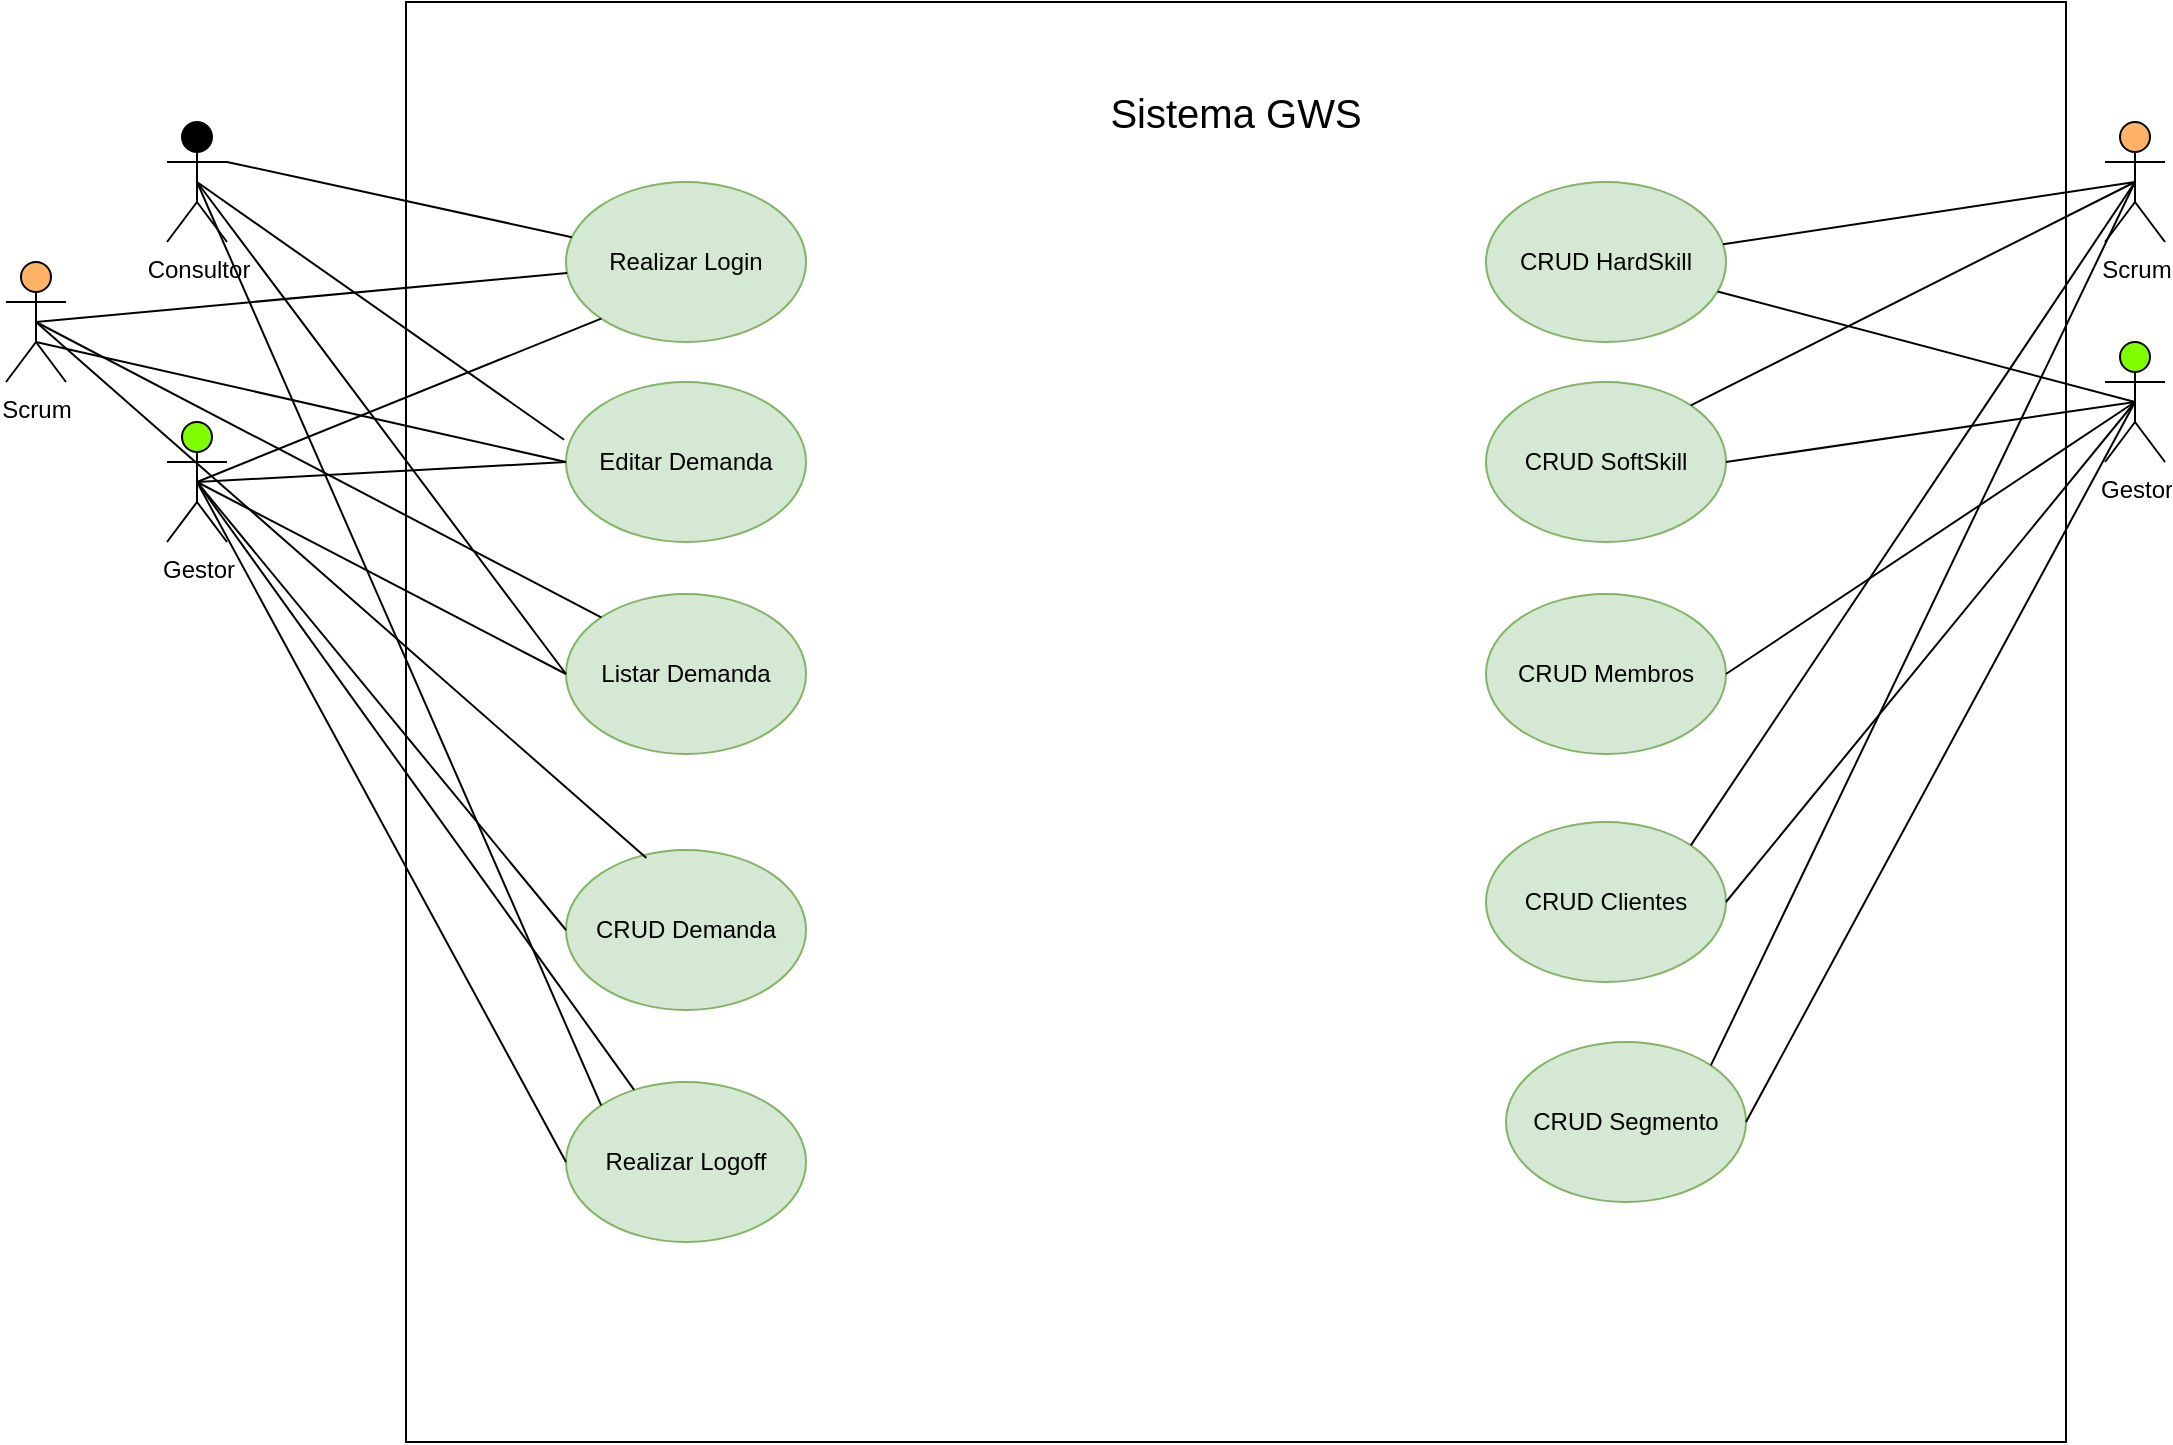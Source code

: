 <mxfile version="22.0.2" type="device">
  <diagram name="Página-1" id="ayFd2dsug_LEBnVzk-yX">
    <mxGraphModel dx="5853" dy="4962" grid="1" gridSize="10" guides="1" tooltips="1" connect="1" arrows="1" fold="1" page="1" pageScale="1" pageWidth="827" pageHeight="1169" math="0" shadow="0">
      <root>
        <mxCell id="0" />
        <mxCell id="1" parent="0" />
        <mxCell id="akscsmeylQkOnAOdpmwk-228" value="" style="rounded=0;whiteSpace=wrap;html=1;movable=0;resizable=0;rotatable=0;deletable=0;editable=0;locked=1;connectable=0;" vertex="1" parent="1">
          <mxGeometry x="1370" y="-920" width="830" height="720" as="geometry" />
        </mxCell>
        <mxCell id="akscsmeylQkOnAOdpmwk-229" value="&lt;font style=&quot;font-size: 20px;&quot;&gt;&lt;font style=&quot;font-size: 20px;&quot;&gt;Sistema GW&lt;/font&gt;S&lt;/font&gt;" style="text;html=1;strokeColor=none;fillColor=none;align=center;verticalAlign=middle;whiteSpace=wrap;rounded=0;" vertex="1" parent="1">
          <mxGeometry x="1717" y="-880" width="136" height="30" as="geometry" />
        </mxCell>
        <mxCell id="akscsmeylQkOnAOdpmwk-230" value="CRUD HardSkill" style="ellipse;whiteSpace=wrap;html=1;fillColor=#d5e8d4;strokeColor=#82b366;" vertex="1" parent="1">
          <mxGeometry x="1910" y="-830" width="120" height="80" as="geometry" />
        </mxCell>
        <mxCell id="akscsmeylQkOnAOdpmwk-233" value="Scrum" style="shape=umlActor;verticalLabelPosition=bottom;verticalAlign=top;html=1;outlineConnect=0;fillColor=#FFB366;" vertex="1" parent="1">
          <mxGeometry x="2219.5" y="-860" width="30" height="60" as="geometry" />
        </mxCell>
        <mxCell id="akscsmeylQkOnAOdpmwk-235" value="Gestor" style="shape=umlActor;verticalLabelPosition=bottom;verticalAlign=top;html=1;outlineConnect=0;fillColor=#80FF00;" vertex="1" parent="1">
          <mxGeometry x="2219.5" y="-750" width="30" height="60" as="geometry" />
        </mxCell>
        <mxCell id="akscsmeylQkOnAOdpmwk-236" value="CRUD SoftSkill" style="ellipse;whiteSpace=wrap;html=1;fillColor=#d5e8d4;strokeColor=#82b366;" vertex="1" parent="1">
          <mxGeometry x="1910" y="-730" width="120" height="80" as="geometry" />
        </mxCell>
        <mxCell id="akscsmeylQkOnAOdpmwk-237" value="CRUD Membros" style="ellipse;whiteSpace=wrap;html=1;fillColor=#d5e8d4;strokeColor=#82b366;" vertex="1" parent="1">
          <mxGeometry x="1910" y="-624" width="120" height="80" as="geometry" />
        </mxCell>
        <mxCell id="akscsmeylQkOnAOdpmwk-238" value="CRUD Segmento" style="ellipse;whiteSpace=wrap;html=1;fillColor=#d5e8d4;strokeColor=#82b366;" vertex="1" parent="1">
          <mxGeometry x="1920" y="-400" width="120" height="80" as="geometry" />
        </mxCell>
        <mxCell id="akscsmeylQkOnAOdpmwk-239" value="CRUD Clientes" style="ellipse;whiteSpace=wrap;html=1;fillColor=#d5e8d4;strokeColor=#82b366;" vertex="1" parent="1">
          <mxGeometry x="1910" y="-510" width="120" height="80" as="geometry" />
        </mxCell>
        <mxCell id="akscsmeylQkOnAOdpmwk-240" value="CRUD Demanda" style="ellipse;whiteSpace=wrap;html=1;fillColor=#d5e8d4;strokeColor=#82b366;" vertex="1" parent="1">
          <mxGeometry x="1450" y="-496" width="120" height="80" as="geometry" />
        </mxCell>
        <mxCell id="akscsmeylQkOnAOdpmwk-242" value="Editar Demanda" style="ellipse;whiteSpace=wrap;html=1;fillColor=#d5e8d4;strokeColor=#82b366;" vertex="1" parent="1">
          <mxGeometry x="1450" y="-730" width="120" height="80" as="geometry" />
        </mxCell>
        <mxCell id="akscsmeylQkOnAOdpmwk-243" value="Listar Demanda" style="ellipse;whiteSpace=wrap;html=1;fillColor=#d5e8d4;strokeColor=#82b366;" vertex="1" parent="1">
          <mxGeometry x="1450" y="-624" width="120" height="80" as="geometry" />
        </mxCell>
        <mxCell id="akscsmeylQkOnAOdpmwk-270" value="" style="endArrow=none;html=1;rounded=0;entryX=0.5;entryY=0.5;entryDx=0;entryDy=0;entryPerimeter=0;" edge="1" parent="1" source="akscsmeylQkOnAOdpmwk-230" target="akscsmeylQkOnAOdpmwk-233">
          <mxGeometry width="50" height="50" relative="1" as="geometry">
            <mxPoint x="2169.5" y="-780" as="sourcePoint" />
            <mxPoint x="2219.5" y="-830" as="targetPoint" />
          </mxGeometry>
        </mxCell>
        <mxCell id="akscsmeylQkOnAOdpmwk-271" value="" style="endArrow=none;html=1;rounded=0;entryX=0.5;entryY=0.5;entryDx=0;entryDy=0;entryPerimeter=0;" edge="1" parent="1" source="akscsmeylQkOnAOdpmwk-230" target="akscsmeylQkOnAOdpmwk-235">
          <mxGeometry width="50" height="50" relative="1" as="geometry">
            <mxPoint x="2026" y="-674" as="sourcePoint" />
            <mxPoint x="2219.5" y="-720" as="targetPoint" />
          </mxGeometry>
        </mxCell>
        <mxCell id="akscsmeylQkOnAOdpmwk-272" value="" style="endArrow=none;html=1;rounded=0;exitX=1;exitY=0.5;exitDx=0;exitDy=0;entryX=0.5;entryY=0.5;entryDx=0;entryDy=0;entryPerimeter=0;" edge="1" parent="1" source="akscsmeylQkOnAOdpmwk-236" target="akscsmeylQkOnAOdpmwk-235">
          <mxGeometry width="50" height="50" relative="1" as="geometry">
            <mxPoint x="2027" y="-739.5" as="sourcePoint" />
            <mxPoint x="2219.5" y="-700.5" as="targetPoint" />
          </mxGeometry>
        </mxCell>
        <mxCell id="akscsmeylQkOnAOdpmwk-273" value="" style="endArrow=none;html=1;rounded=0;entryX=0.5;entryY=0.5;entryDx=0;entryDy=0;entryPerimeter=0;exitX=1;exitY=0;exitDx=0;exitDy=0;" edge="1" parent="1" source="akscsmeylQkOnAOdpmwk-236" target="akscsmeylQkOnAOdpmwk-233">
          <mxGeometry width="50" height="50" relative="1" as="geometry">
            <mxPoint x="2008" y="-764" as="sourcePoint" />
            <mxPoint x="2201.5" y="-810" as="targetPoint" />
          </mxGeometry>
        </mxCell>
        <mxCell id="akscsmeylQkOnAOdpmwk-274" value="" style="endArrow=none;html=1;rounded=0;exitX=1;exitY=0.5;exitDx=0;exitDy=0;entryX=0.5;entryY=0.5;entryDx=0;entryDy=0;entryPerimeter=0;" edge="1" parent="1" source="akscsmeylQkOnAOdpmwk-237" target="akscsmeylQkOnAOdpmwk-235">
          <mxGeometry width="50" height="50" relative="1" as="geometry">
            <mxPoint x="2030" y="-600" as="sourcePoint" />
            <mxPoint x="2229.5" y="-690.5" as="targetPoint" />
          </mxGeometry>
        </mxCell>
        <mxCell id="akscsmeylQkOnAOdpmwk-275" value="Realizar Login" style="ellipse;whiteSpace=wrap;html=1;fillColor=#d5e8d4;strokeColor=#82b366;" vertex="1" parent="1">
          <mxGeometry x="1450" y="-830" width="120" height="80" as="geometry" />
        </mxCell>
        <mxCell id="akscsmeylQkOnAOdpmwk-276" value="Consultor" style="shape=umlActor;verticalLabelPosition=bottom;verticalAlign=top;html=1;outlineConnect=0;fillColor=#000000;" vertex="1" parent="1">
          <mxGeometry x="1250.5" y="-860" width="30" height="60" as="geometry" />
        </mxCell>
        <mxCell id="akscsmeylQkOnAOdpmwk-277" value="Gestor" style="shape=umlActor;verticalLabelPosition=bottom;verticalAlign=top;html=1;outlineConnect=0;fillColor=#80FF00;" vertex="1" parent="1">
          <mxGeometry x="1250.5" y="-710" width="30" height="60" as="geometry" />
        </mxCell>
        <mxCell id="akscsmeylQkOnAOdpmwk-278" value="Scrum" style="shape=umlActor;verticalLabelPosition=bottom;verticalAlign=top;html=1;outlineConnect=0;fillColor=#FFB366;" vertex="1" parent="1">
          <mxGeometry x="1170" y="-790" width="30" height="60" as="geometry" />
        </mxCell>
        <mxCell id="akscsmeylQkOnAOdpmwk-280" value="" style="endArrow=none;html=1;rounded=0;exitX=1;exitY=0.333;exitDx=0;exitDy=0;exitPerimeter=0;" edge="1" parent="1" source="akscsmeylQkOnAOdpmwk-276" target="akscsmeylQkOnAOdpmwk-275">
          <mxGeometry width="50" height="50" relative="1" as="geometry">
            <mxPoint x="1306.5" y="-824" as="sourcePoint" />
            <mxPoint x="1500" y="-870" as="targetPoint" />
          </mxGeometry>
        </mxCell>
        <mxCell id="akscsmeylQkOnAOdpmwk-281" value="" style="endArrow=none;html=1;rounded=0;exitX=0.5;exitY=0.5;exitDx=0;exitDy=0;exitPerimeter=0;" edge="1" parent="1" source="akscsmeylQkOnAOdpmwk-278" target="akscsmeylQkOnAOdpmwk-275">
          <mxGeometry width="50" height="50" relative="1" as="geometry">
            <mxPoint x="1210" y="-760" as="sourcePoint" />
            <mxPoint x="1354" y="-670" as="targetPoint" />
          </mxGeometry>
        </mxCell>
        <mxCell id="akscsmeylQkOnAOdpmwk-282" value="" style="endArrow=none;html=1;rounded=0;exitX=0.5;exitY=0.5;exitDx=0;exitDy=0;exitPerimeter=0;entryX=0;entryY=1;entryDx=0;entryDy=0;" edge="1" parent="1" source="akscsmeylQkOnAOdpmwk-277" target="akscsmeylQkOnAOdpmwk-275">
          <mxGeometry width="50" height="50" relative="1" as="geometry">
            <mxPoint x="1301" y="-820" as="sourcePoint" />
            <mxPoint x="1445" y="-730" as="targetPoint" />
          </mxGeometry>
        </mxCell>
        <mxCell id="akscsmeylQkOnAOdpmwk-283" value="Realizar Logoff" style="ellipse;whiteSpace=wrap;html=1;fillColor=#d5e8d4;strokeColor=#82b366;" vertex="1" parent="1">
          <mxGeometry x="1450" y="-380" width="120" height="80" as="geometry" />
        </mxCell>
        <mxCell id="akscsmeylQkOnAOdpmwk-288" value="" style="endArrow=none;html=1;rounded=0;entryX=0.5;entryY=0.5;entryDx=0;entryDy=0;entryPerimeter=0;exitX=1;exitY=0.5;exitDx=0;exitDy=0;" edge="1" parent="1" source="akscsmeylQkOnAOdpmwk-239" target="akscsmeylQkOnAOdpmwk-235">
          <mxGeometry width="50" height="50" relative="1" as="geometry">
            <mxPoint x="2180" y="-600" as="sourcePoint" />
            <mxPoint x="2230" y="-650" as="targetPoint" />
          </mxGeometry>
        </mxCell>
        <mxCell id="akscsmeylQkOnAOdpmwk-289" value="" style="endArrow=none;html=1;rounded=0;entryX=0.5;entryY=0.5;entryDx=0;entryDy=0;entryPerimeter=0;exitX=1;exitY=0.5;exitDx=0;exitDy=0;" edge="1" parent="1" source="akscsmeylQkOnAOdpmwk-238" target="akscsmeylQkOnAOdpmwk-235">
          <mxGeometry width="50" height="50" relative="1" as="geometry">
            <mxPoint x="2180" y="-600" as="sourcePoint" />
            <mxPoint x="2230" y="-650" as="targetPoint" />
          </mxGeometry>
        </mxCell>
        <mxCell id="akscsmeylQkOnAOdpmwk-290" value="" style="endArrow=none;html=1;rounded=0;entryX=0.5;entryY=0.5;entryDx=0;entryDy=0;entryPerimeter=0;exitX=1;exitY=0;exitDx=0;exitDy=0;" edge="1" parent="1" source="akscsmeylQkOnAOdpmwk-239" target="akscsmeylQkOnAOdpmwk-233">
          <mxGeometry width="50" height="50" relative="1" as="geometry">
            <mxPoint x="2180" y="-600" as="sourcePoint" />
            <mxPoint x="2230" y="-650" as="targetPoint" />
          </mxGeometry>
        </mxCell>
        <mxCell id="akscsmeylQkOnAOdpmwk-291" value="" style="endArrow=none;html=1;rounded=0;entryX=0.5;entryY=0.5;entryDx=0;entryDy=0;entryPerimeter=0;exitX=1;exitY=0;exitDx=0;exitDy=0;" edge="1" parent="1" source="akscsmeylQkOnAOdpmwk-238" target="akscsmeylQkOnAOdpmwk-233">
          <mxGeometry width="50" height="50" relative="1" as="geometry">
            <mxPoint x="2180" y="-600" as="sourcePoint" />
            <mxPoint x="2230" y="-650" as="targetPoint" />
          </mxGeometry>
        </mxCell>
        <mxCell id="akscsmeylQkOnAOdpmwk-292" value="" style="endArrow=none;html=1;rounded=0;entryX=0.5;entryY=0.5;entryDx=0;entryDy=0;entryPerimeter=0;exitX=0;exitY=0.5;exitDx=0;exitDy=0;" edge="1" parent="1" source="akscsmeylQkOnAOdpmwk-243" target="akscsmeylQkOnAOdpmwk-276">
          <mxGeometry width="50" height="50" relative="1" as="geometry">
            <mxPoint x="1770" y="-520" as="sourcePoint" />
            <mxPoint x="1820" y="-570" as="targetPoint" />
          </mxGeometry>
        </mxCell>
        <mxCell id="akscsmeylQkOnAOdpmwk-293" value="" style="endArrow=none;html=1;rounded=0;entryX=0.5;entryY=0.5;entryDx=0;entryDy=0;entryPerimeter=0;exitX=-0.008;exitY=0.361;exitDx=0;exitDy=0;exitPerimeter=0;" edge="1" parent="1" source="akscsmeylQkOnAOdpmwk-242" target="akscsmeylQkOnAOdpmwk-276">
          <mxGeometry width="50" height="50" relative="1" as="geometry">
            <mxPoint x="1770" y="-520" as="sourcePoint" />
            <mxPoint x="1820" y="-570" as="targetPoint" />
          </mxGeometry>
        </mxCell>
        <mxCell id="akscsmeylQkOnAOdpmwk-294" value="" style="endArrow=none;html=1;rounded=0;entryX=0.5;entryY=0.5;entryDx=0;entryDy=0;entryPerimeter=0;exitX=0;exitY=0.5;exitDx=0;exitDy=0;" edge="1" parent="1" source="akscsmeylQkOnAOdpmwk-242" target="akscsmeylQkOnAOdpmwk-277">
          <mxGeometry width="50" height="50" relative="1" as="geometry">
            <mxPoint x="1770" y="-520" as="sourcePoint" />
            <mxPoint x="1820" y="-570" as="targetPoint" />
          </mxGeometry>
        </mxCell>
        <mxCell id="akscsmeylQkOnAOdpmwk-295" value="" style="endArrow=none;html=1;rounded=0;exitX=0.5;exitY=0.5;exitDx=0;exitDy=0;exitPerimeter=0;entryX=0;entryY=0.5;entryDx=0;entryDy=0;" edge="1" parent="1" source="akscsmeylQkOnAOdpmwk-277" target="akscsmeylQkOnAOdpmwk-243">
          <mxGeometry width="50" height="50" relative="1" as="geometry">
            <mxPoint x="1770" y="-520" as="sourcePoint" />
            <mxPoint x="1820" y="-570" as="targetPoint" />
          </mxGeometry>
        </mxCell>
        <mxCell id="akscsmeylQkOnAOdpmwk-296" value="" style="endArrow=none;html=1;rounded=0;entryX=0.5;entryY=0.5;entryDx=0;entryDy=0;entryPerimeter=0;exitX=0;exitY=0.5;exitDx=0;exitDy=0;" edge="1" parent="1" source="akscsmeylQkOnAOdpmwk-242">
          <mxGeometry width="50" height="50" relative="1" as="geometry">
            <mxPoint x="1770" y="-510" as="sourcePoint" />
            <mxPoint x="1185" y="-750" as="targetPoint" />
          </mxGeometry>
        </mxCell>
        <mxCell id="akscsmeylQkOnAOdpmwk-297" value="" style="endArrow=none;html=1;rounded=0;exitX=0.5;exitY=0.5;exitDx=0;exitDy=0;exitPerimeter=0;entryX=0;entryY=0;entryDx=0;entryDy=0;" edge="1" parent="1" source="akscsmeylQkOnAOdpmwk-278" target="akscsmeylQkOnAOdpmwk-243">
          <mxGeometry width="50" height="50" relative="1" as="geometry">
            <mxPoint x="1770" y="-520" as="sourcePoint" />
            <mxPoint x="1820" y="-570" as="targetPoint" />
          </mxGeometry>
        </mxCell>
        <mxCell id="akscsmeylQkOnAOdpmwk-298" value="" style="endArrow=none;html=1;rounded=0;exitX=0.5;exitY=0.5;exitDx=0;exitDy=0;exitPerimeter=0;entryX=0;entryY=0.5;entryDx=0;entryDy=0;" edge="1" parent="1" source="akscsmeylQkOnAOdpmwk-277" target="akscsmeylQkOnAOdpmwk-240">
          <mxGeometry width="50" height="50" relative="1" as="geometry">
            <mxPoint x="1770" y="-520" as="sourcePoint" />
            <mxPoint x="1820" y="-570" as="targetPoint" />
          </mxGeometry>
        </mxCell>
        <mxCell id="akscsmeylQkOnAOdpmwk-299" value="" style="endArrow=none;html=1;rounded=0;exitX=0.5;exitY=0.5;exitDx=0;exitDy=0;exitPerimeter=0;entryX=0;entryY=0.5;entryDx=0;entryDy=0;" edge="1" parent="1" source="akscsmeylQkOnAOdpmwk-277" target="akscsmeylQkOnAOdpmwk-283">
          <mxGeometry width="50" height="50" relative="1" as="geometry">
            <mxPoint x="1770" y="-520" as="sourcePoint" />
            <mxPoint x="1820" y="-570" as="targetPoint" />
          </mxGeometry>
        </mxCell>
        <mxCell id="akscsmeylQkOnAOdpmwk-300" value="" style="endArrow=none;html=1;rounded=0;exitX=0.5;exitY=0.5;exitDx=0;exitDy=0;exitPerimeter=0;entryX=0.335;entryY=0.05;entryDx=0;entryDy=0;entryPerimeter=0;" edge="1" parent="1" source="akscsmeylQkOnAOdpmwk-278" target="akscsmeylQkOnAOdpmwk-240">
          <mxGeometry width="50" height="50" relative="1" as="geometry">
            <mxPoint x="1770" y="-520" as="sourcePoint" />
            <mxPoint x="1820" y="-570" as="targetPoint" />
          </mxGeometry>
        </mxCell>
        <mxCell id="akscsmeylQkOnAOdpmwk-301" value="" style="endArrow=none;html=1;rounded=0;exitX=0.5;exitY=0.5;exitDx=0;exitDy=0;exitPerimeter=0;" edge="1" parent="1" source="akscsmeylQkOnAOdpmwk-277" target="akscsmeylQkOnAOdpmwk-283">
          <mxGeometry width="50" height="50" relative="1" as="geometry">
            <mxPoint x="1770" y="-520" as="sourcePoint" />
            <mxPoint x="1820" y="-570" as="targetPoint" />
          </mxGeometry>
        </mxCell>
        <mxCell id="akscsmeylQkOnAOdpmwk-302" value="" style="endArrow=none;html=1;rounded=0;exitX=0.5;exitY=0.5;exitDx=0;exitDy=0;exitPerimeter=0;entryX=0;entryY=0;entryDx=0;entryDy=0;" edge="1" parent="1" source="akscsmeylQkOnAOdpmwk-276" target="akscsmeylQkOnAOdpmwk-283">
          <mxGeometry width="50" height="50" relative="1" as="geometry">
            <mxPoint x="1770" y="-520" as="sourcePoint" />
            <mxPoint x="1820" y="-570" as="targetPoint" />
          </mxGeometry>
        </mxCell>
      </root>
    </mxGraphModel>
  </diagram>
</mxfile>
